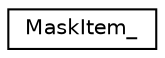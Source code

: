 digraph "Graphical Class Hierarchy"
{
  edge [fontname="Helvetica",fontsize="10",labelfontname="Helvetica",labelfontsize="10"];
  node [fontname="Helvetica",fontsize="10",shape=record];
  rankdir="LR";
  Node0 [label="MaskItem_",height=0.2,width=0.4,color="black", fillcolor="white", style="filled",URL="$structMaskItem__.html"];
}
